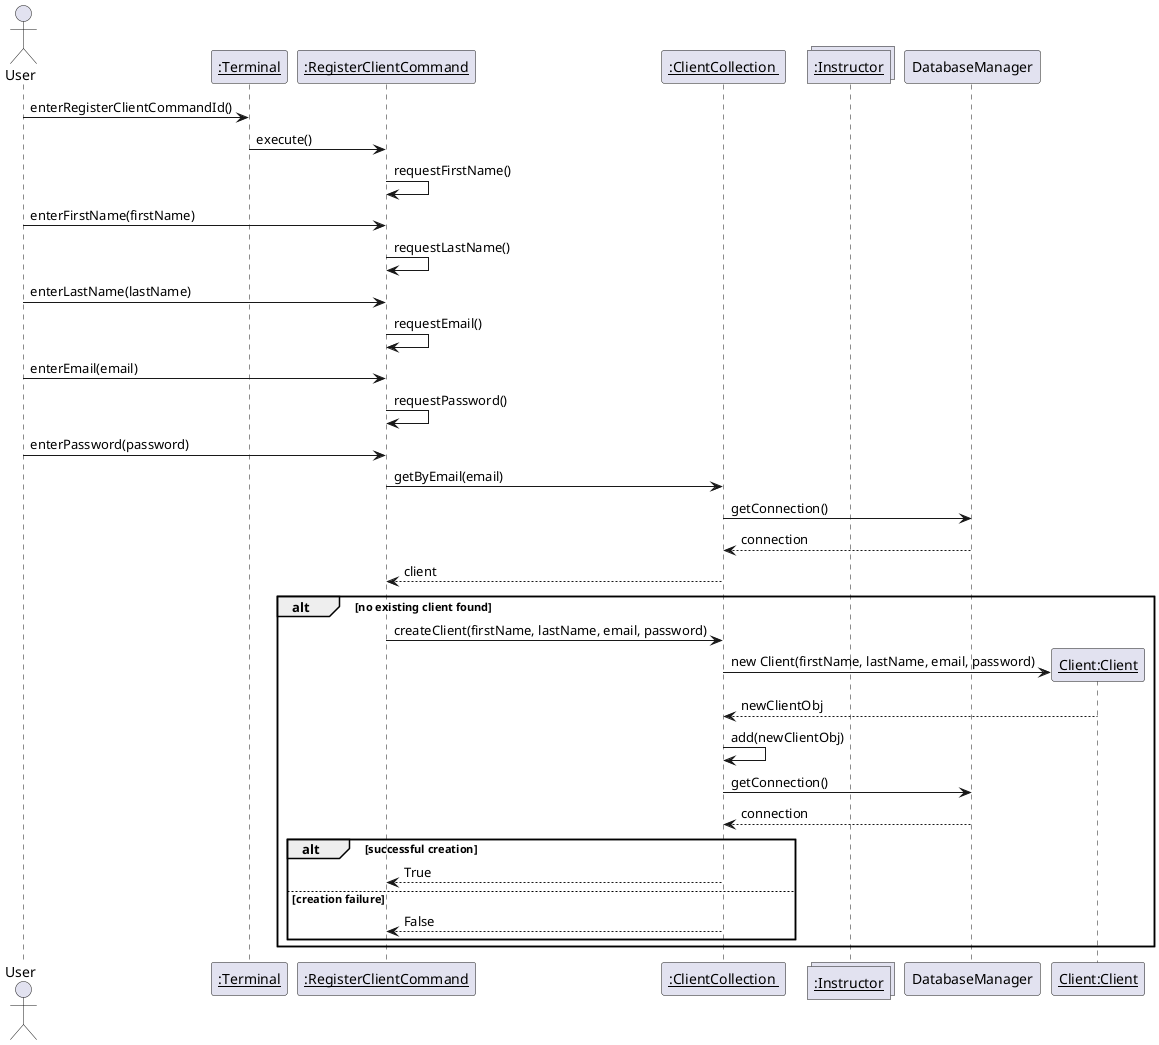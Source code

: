 @startuml
actor "User" as user
participant "<u>:Terminal" as terminal
participant "<u>:RegisterClientCommand" as command
participant "<u>:ClientCollection " as clientCollection
collections "<u>:Instructor" as instructors
participant "DatabaseManager" as databaseManager
participant "<u>Client:Client" as newClientObj

user -> terminal : enterRegisterClientCommandId()
terminal -> command : execute()
command -> command : requestFirstName()
user -> command : enterFirstName(firstName)
command -> command : requestLastName()
user -> command : enterLastName(lastName)
command -> command : requestEmail()
user -> command : enterEmail(email)
command -> command : requestPassword()
user -> command : enterPassword(password)

command -> clientCollection : getByEmail(email)
clientCollection -> databaseManager : getConnection()
databaseManager --> clientCollection : connection
clientCollection --> command : client

alt no existing client found
    command -> clientCollection : createClient(firstName, lastName, email, password)
    clientCollection -> newClientObj ** : new Client(firstName, lastName, email, password)
    newClientObj --> clientCollection : newClientObj
    clientCollection -> clientCollection : add(newClientObj)
    clientCollection -> databaseManager : getConnection()
    databaseManager --> clientCollection : connection
    alt successful creation
        clientCollection --> command : True
    else creation failure
        clientCollection --> command : False
    end
end
@enduml